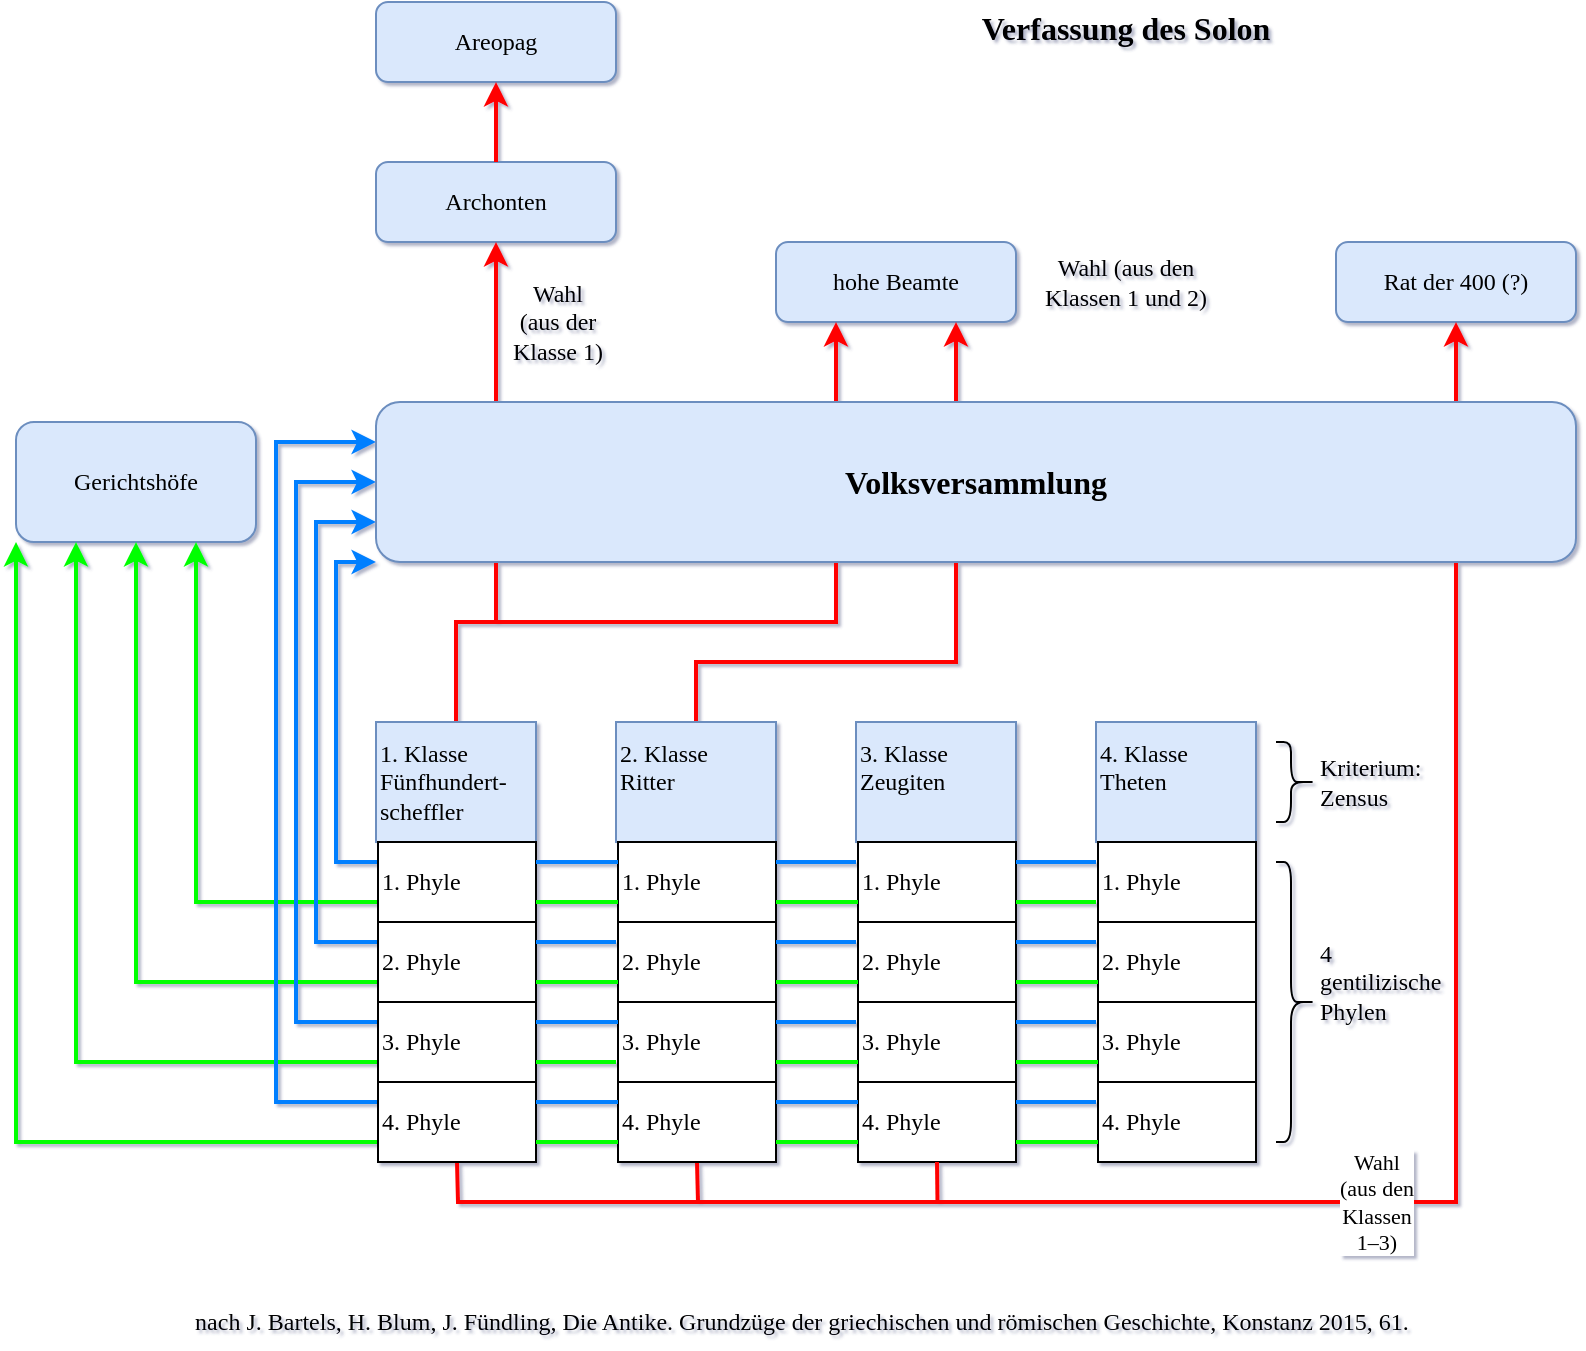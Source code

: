 <mxfile version="13.8.0" type="github">
  <diagram id="fYNWbl5dEz6fdRQuFGcw" name="Page-1">
    <mxGraphModel dx="786" dy="429" grid="1" gridSize="10" guides="1" tooltips="1" connect="1" arrows="1" fold="1" page="1" pageScale="1" pageWidth="827" pageHeight="1169" math="0" shadow="1" extFonts="cardo^https://fonts.googleapis.com/css?family=cardo">
      <root>
        <mxCell id="0" />
        <mxCell id="1" parent="0" />
        <mxCell id="aebSaCIA7CeMU3WzUP2l-11" value="Gerichtshöfe" style="rounded=1;whiteSpace=wrap;html=1;fontFamily=cardo;fillColor=#dae8fc;strokeColor=#6c8ebf;" parent="1" vertex="1">
          <mxGeometry x="20" y="250" width="120" height="60" as="geometry" />
        </mxCell>
        <mxCell id="aebSaCIA7CeMU3WzUP2l-12" value="Archonten" style="rounded=1;whiteSpace=wrap;html=1;fontFamily=cardo;fillColor=#dae8fc;strokeColor=#6c8ebf;" parent="1" vertex="1">
          <mxGeometry x="200" y="120" width="120" height="40" as="geometry" />
        </mxCell>
        <mxCell id="aebSaCIA7CeMU3WzUP2l-13" value="Areopag" style="rounded=1;whiteSpace=wrap;html=1;fontFamily=cardo;fillColor=#dae8fc;strokeColor=#6c8ebf;" parent="1" vertex="1">
          <mxGeometry x="200" y="40" width="120" height="40" as="geometry" />
        </mxCell>
        <mxCell id="aebSaCIA7CeMU3WzUP2l-14" value="" style="endArrow=classic;html=1;fontFamily=cardo;entryX=0.5;entryY=1;entryDx=0;entryDy=0;exitX=0.5;exitY=0;exitDx=0;exitDy=0;strokeWidth=2;strokeColor=#FF0000;" parent="1" source="aebSaCIA7CeMU3WzUP2l-12" target="aebSaCIA7CeMU3WzUP2l-13" edge="1">
          <mxGeometry width="50" height="50" relative="1" as="geometry">
            <mxPoint x="200" y="170" as="sourcePoint" />
            <mxPoint x="250" y="120" as="targetPoint" />
          </mxGeometry>
        </mxCell>
        <mxCell id="aebSaCIA7CeMU3WzUP2l-18" value="&lt;div&gt;Wahl&lt;/div&gt;&lt;div&gt;(aus der&lt;/div&gt;&lt;div&gt;Klasse 1)&lt;br&gt;&lt;/div&gt;" style="endArrow=classic;html=1;fontFamily=cardo;entryX=0.5;entryY=1;entryDx=0;entryDy=0;exitX=0.5;exitY=0;exitDx=0;exitDy=0;strokeColor=#FF0000;strokeWidth=2;rounded=0;" parent="1" source="aebSaCIA7CeMU3WzUP2l-31" target="aebSaCIA7CeMU3WzUP2l-12" edge="1">
          <mxGeometry width="50" height="50" relative="1" as="geometry">
            <mxPoint x="260" y="230" as="sourcePoint" />
            <mxPoint x="240" y="200" as="targetPoint" />
            <Array as="points">
              <mxPoint x="240" y="350" />
              <mxPoint x="260" y="350" />
            </Array>
          </mxGeometry>
        </mxCell>
        <mxCell id="aebSaCIA7CeMU3WzUP2l-20" value="&lt;div&gt;Wahl&lt;/div&gt;&lt;div&gt;(aus der Klasse 1)&lt;br&gt;&lt;/div&gt;" style="text;html=1;strokeColor=none;fillColor=none;align=center;verticalAlign=middle;whiteSpace=wrap;rounded=0;fontFamily=cardo;" parent="1" vertex="1">
          <mxGeometry x="261" y="190" width="60" height="20" as="geometry" />
        </mxCell>
        <mxCell id="aebSaCIA7CeMU3WzUP2l-23" value="hohe Beamte" style="rounded=1;whiteSpace=wrap;html=1;fontFamily=cardo;fillColor=#dae8fc;strokeColor=#6c8ebf;" parent="1" vertex="1">
          <mxGeometry x="400" y="160" width="120" height="40" as="geometry" />
        </mxCell>
        <mxCell id="aebSaCIA7CeMU3WzUP2l-24" value="&lt;div&gt;Wahl (aus den &lt;br&gt;&lt;/div&gt;&lt;div&gt;Klassen 1 und 2)&lt;br&gt;&lt;/div&gt;" style="text;html=1;strokeColor=none;fillColor=none;align=center;verticalAlign=middle;whiteSpace=wrap;rounded=0;fontFamily=cardo;" parent="1" vertex="1">
          <mxGeometry x="530" y="170" width="90" height="20" as="geometry" />
        </mxCell>
        <mxCell id="aebSaCIA7CeMU3WzUP2l-25" value="Rat der 400 (?)" style="rounded=1;whiteSpace=wrap;html=1;fontFamily=cardo;fillColor=#dae8fc;strokeColor=#6c8ebf;" parent="1" vertex="1">
          <mxGeometry x="680" y="160" width="120" height="40" as="geometry" />
        </mxCell>
        <mxCell id="aebSaCIA7CeMU3WzUP2l-66" style="edgeStyle=orthogonalEdgeStyle;rounded=0;orthogonalLoop=1;jettySize=auto;html=1;exitX=0.5;exitY=0;exitDx=0;exitDy=0;entryX=0.25;entryY=1;entryDx=0;entryDy=0;strokeColor=#FF0000;strokeWidth=2;fontFamily=cardo;" parent="1" source="aebSaCIA7CeMU3WzUP2l-31" target="aebSaCIA7CeMU3WzUP2l-23" edge="1">
          <mxGeometry relative="1" as="geometry">
            <Array as="points">
              <mxPoint x="240" y="350" />
              <mxPoint x="430" y="350" />
            </Array>
          </mxGeometry>
        </mxCell>
        <mxCell id="aebSaCIA7CeMU3WzUP2l-70" style="edgeStyle=orthogonalEdgeStyle;rounded=0;orthogonalLoop=1;jettySize=auto;html=1;exitX=0;exitY=0.75;exitDx=0;exitDy=0;entryX=0.75;entryY=1;entryDx=0;entryDy=0;strokeColor=#00FF00;strokeWidth=2;fontFamily=cardo;" parent="1" source="aebSaCIA7CeMU3WzUP2l-32" target="aebSaCIA7CeMU3WzUP2l-11" edge="1">
          <mxGeometry relative="1" as="geometry" />
        </mxCell>
        <mxCell id="aebSaCIA7CeMU3WzUP2l-71" style="edgeStyle=orthogonalEdgeStyle;rounded=0;orthogonalLoop=1;jettySize=auto;html=1;exitX=0;exitY=0.25;exitDx=0;exitDy=0;entryX=0;entryY=1;entryDx=0;entryDy=0;strokeColor=#007FFF;strokeWidth=2;fontFamily=cardo;" parent="1" source="aebSaCIA7CeMU3WzUP2l-32" target="aebSaCIA7CeMU3WzUP2l-10" edge="1">
          <mxGeometry relative="1" as="geometry">
            <Array as="points">
              <mxPoint x="180" y="470" />
              <mxPoint x="180" y="320" />
            </Array>
          </mxGeometry>
        </mxCell>
        <mxCell id="aebSaCIA7CeMU3WzUP2l-69" style="edgeStyle=orthogonalEdgeStyle;rounded=0;orthogonalLoop=1;jettySize=auto;html=1;exitX=0;exitY=0.75;exitDx=0;exitDy=0;entryX=0.5;entryY=1;entryDx=0;entryDy=0;strokeColor=#00FF00;strokeWidth=2;fontFamily=cardo;" parent="1" source="aebSaCIA7CeMU3WzUP2l-33" target="aebSaCIA7CeMU3WzUP2l-11" edge="1">
          <mxGeometry relative="1" as="geometry" />
        </mxCell>
        <mxCell id="aebSaCIA7CeMU3WzUP2l-72" style="edgeStyle=orthogonalEdgeStyle;rounded=0;orthogonalLoop=1;jettySize=auto;html=1;exitX=0;exitY=0.25;exitDx=0;exitDy=0;entryX=0;entryY=0.75;entryDx=0;entryDy=0;strokeColor=#007FFF;strokeWidth=2;fontFamily=cardo;" parent="1" source="aebSaCIA7CeMU3WzUP2l-33" target="aebSaCIA7CeMU3WzUP2l-10" edge="1">
          <mxGeometry relative="1" as="geometry">
            <Array as="points">
              <mxPoint x="170" y="510" />
              <mxPoint x="170" y="300" />
            </Array>
          </mxGeometry>
        </mxCell>
        <mxCell id="aebSaCIA7CeMU3WzUP2l-68" style="edgeStyle=orthogonalEdgeStyle;rounded=0;orthogonalLoop=1;jettySize=auto;html=1;exitX=0;exitY=0.75;exitDx=0;exitDy=0;entryX=0.25;entryY=1;entryDx=0;entryDy=0;strokeColor=#00FF00;strokeWidth=2;fontFamily=cardo;" parent="1" source="aebSaCIA7CeMU3WzUP2l-34" target="aebSaCIA7CeMU3WzUP2l-11" edge="1">
          <mxGeometry relative="1" as="geometry" />
        </mxCell>
        <mxCell id="aebSaCIA7CeMU3WzUP2l-73" style="edgeStyle=orthogonalEdgeStyle;rounded=0;orthogonalLoop=1;jettySize=auto;html=1;exitX=0;exitY=0.25;exitDx=0;exitDy=0;entryX=0;entryY=0.5;entryDx=0;entryDy=0;strokeColor=#007FFF;strokeWidth=2;fontFamily=cardo;" parent="1" source="aebSaCIA7CeMU3WzUP2l-34" target="aebSaCIA7CeMU3WzUP2l-10" edge="1">
          <mxGeometry relative="1" as="geometry">
            <Array as="points">
              <mxPoint x="160" y="550" />
              <mxPoint x="160" y="280" />
            </Array>
          </mxGeometry>
        </mxCell>
        <mxCell id="aebSaCIA7CeMU3WzUP2l-67" style="edgeStyle=orthogonalEdgeStyle;rounded=0;orthogonalLoop=1;jettySize=auto;html=1;exitX=0;exitY=0.75;exitDx=0;exitDy=0;entryX=0;entryY=1;entryDx=0;entryDy=0;strokeColor=#00FF00;strokeWidth=2;fontFamily=cardo;" parent="1" source="aebSaCIA7CeMU3WzUP2l-35" target="aebSaCIA7CeMU3WzUP2l-11" edge="1">
          <mxGeometry relative="1" as="geometry" />
        </mxCell>
        <mxCell id="aebSaCIA7CeMU3WzUP2l-74" style="edgeStyle=orthogonalEdgeStyle;rounded=0;orthogonalLoop=1;jettySize=auto;html=1;exitX=0;exitY=0.25;exitDx=0;exitDy=0;entryX=0;entryY=0.25;entryDx=0;entryDy=0;strokeColor=#007FFF;strokeWidth=2;fontFamily=cardo;" parent="1" source="aebSaCIA7CeMU3WzUP2l-35" target="aebSaCIA7CeMU3WzUP2l-10" edge="1">
          <mxGeometry relative="1" as="geometry">
            <Array as="points">
              <mxPoint x="150" y="590" />
              <mxPoint x="150" y="260" />
            </Array>
          </mxGeometry>
        </mxCell>
        <mxCell id="aebSaCIA7CeMU3WzUP2l-65" style="edgeStyle=orthogonalEdgeStyle;rounded=0;orthogonalLoop=1;jettySize=auto;html=1;exitX=0.5;exitY=0;exitDx=0;exitDy=0;entryX=0.75;entryY=1;entryDx=0;entryDy=0;strokeColor=#FF0000;strokeWidth=2;fontFamily=cardo;" parent="1" source="aebSaCIA7CeMU3WzUP2l-36" target="aebSaCIA7CeMU3WzUP2l-23" edge="1">
          <mxGeometry relative="1" as="geometry">
            <Array as="points">
              <mxPoint x="360" y="370" />
              <mxPoint x="490" y="370" />
            </Array>
          </mxGeometry>
        </mxCell>
        <mxCell id="aebSaCIA7CeMU3WzUP2l-51" value="&lt;div&gt;Wahl&lt;/div&gt;&lt;div&gt;(aus den &lt;br&gt;&lt;/div&gt;&lt;div&gt;Klassen&lt;/div&gt;&lt;div&gt;1–3)&lt;br&gt;&lt;/div&gt;" style="endArrow=classic;html=1;fontFamily=cardo;exitX=0.5;exitY=1;exitDx=0;exitDy=0;entryX=0.5;entryY=1;entryDx=0;entryDy=0;strokeColor=#FF0000;strokeWidth=2;rounded=0;" parent="1" source="aebSaCIA7CeMU3WzUP2l-35" target="aebSaCIA7CeMU3WzUP2l-25" edge="1">
          <mxGeometry width="50" height="50" relative="1" as="geometry">
            <mxPoint x="40" y="690" as="sourcePoint" />
            <mxPoint x="90" y="640" as="targetPoint" />
            <Array as="points">
              <mxPoint x="241" y="640" />
              <mxPoint x="740" y="640" />
            </Array>
          </mxGeometry>
        </mxCell>
        <mxCell id="aebSaCIA7CeMU3WzUP2l-53" value="" style="endArrow=none;html=1;fontFamily=cardo;entryX=0.5;entryY=1;entryDx=0;entryDy=0;strokeWidth=2;strokeColor=#FF0000;" parent="1" target="aebSaCIA7CeMU3WzUP2l-40" edge="1">
          <mxGeometry width="50" height="50" relative="1" as="geometry">
            <mxPoint x="361" y="640" as="sourcePoint" />
            <mxPoint x="150" y="670" as="targetPoint" />
          </mxGeometry>
        </mxCell>
        <mxCell id="aebSaCIA7CeMU3WzUP2l-54" value="" style="shape=curlyBracket;whiteSpace=wrap;html=1;rounded=1;fontFamily=cardo;size=0.625;rotation=-180;" parent="1" vertex="1">
          <mxGeometry x="650" y="470" width="20" height="140" as="geometry" />
        </mxCell>
        <mxCell id="aebSaCIA7CeMU3WzUP2l-55" value="&lt;div align=&quot;left&quot;&gt;4&lt;/div&gt;&lt;div align=&quot;left&quot;&gt;gentilizische Phylen&lt;br&gt;&lt;/div&gt;" style="text;html=1;strokeColor=none;fillColor=none;align=left;verticalAlign=middle;whiteSpace=wrap;rounded=0;fontFamily=cardo;" parent="1" vertex="1">
          <mxGeometry x="670" y="490" width="40" height="80" as="geometry" />
        </mxCell>
        <mxCell id="aebSaCIA7CeMU3WzUP2l-56" value="" style="shape=curlyBracket;whiteSpace=wrap;html=1;rounded=1;fontFamily=cardo;size=0.625;rotation=-180;" parent="1" vertex="1">
          <mxGeometry x="650" y="410" width="20" height="40" as="geometry" />
        </mxCell>
        <mxCell id="aebSaCIA7CeMU3WzUP2l-59" value="&lt;div&gt;Kriterium:&lt;/div&gt;&lt;div&gt;Zensus&lt;br&gt;&lt;/div&gt;" style="text;html=1;strokeColor=none;fillColor=none;align=left;verticalAlign=middle;whiteSpace=wrap;rounded=0;fontFamily=cardo;" parent="1" vertex="1">
          <mxGeometry x="670" y="420" width="40" height="20" as="geometry" />
        </mxCell>
        <mxCell id="aebSaCIA7CeMU3WzUP2l-10" value="&lt;font style=&quot;font-size: 16px&quot;&gt;&lt;b&gt;Volksversammlung&lt;/b&gt;&lt;/font&gt;" style="rounded=1;whiteSpace=wrap;html=1;fontFamily=cardo;fillColor=#dae8fc;strokeColor=#6c8ebf;" parent="1" vertex="1">
          <mxGeometry x="200" y="240" width="600" height="80" as="geometry" />
        </mxCell>
        <mxCell id="aebSaCIA7CeMU3WzUP2l-75" value="" style="group" parent="1" vertex="1" connectable="0">
          <mxGeometry x="560" y="400" width="80" height="220" as="geometry" />
        </mxCell>
        <mxCell id="aebSaCIA7CeMU3WzUP2l-46" value="&lt;div&gt;4. Klasse&lt;/div&gt;&lt;div&gt;Theten&lt;br&gt;&lt;/div&gt;&lt;div&gt;&lt;br&gt;&lt;/div&gt;" style="rounded=0;whiteSpace=wrap;html=1;fontFamily=cardo;align=left;fillColor=#dae8fc;strokeColor=#6c8ebf;" parent="aebSaCIA7CeMU3WzUP2l-75" vertex="1">
          <mxGeometry width="80" height="60" as="geometry" />
        </mxCell>
        <mxCell id="aebSaCIA7CeMU3WzUP2l-47" value="1. Phyle" style="rounded=0;whiteSpace=wrap;html=1;fontFamily=cardo;align=left;" parent="aebSaCIA7CeMU3WzUP2l-75" vertex="1">
          <mxGeometry x="1" y="60" width="79" height="40" as="geometry" />
        </mxCell>
        <mxCell id="aebSaCIA7CeMU3WzUP2l-48" value="2. Phyle" style="rounded=0;whiteSpace=wrap;html=1;fontFamily=cardo;align=left;" parent="aebSaCIA7CeMU3WzUP2l-75" vertex="1">
          <mxGeometry x="1" y="100" width="79" height="40" as="geometry" />
        </mxCell>
        <mxCell id="aebSaCIA7CeMU3WzUP2l-49" value="3. Phyle" style="rounded=0;whiteSpace=wrap;html=1;fontFamily=cardo;align=left;" parent="aebSaCIA7CeMU3WzUP2l-75" vertex="1">
          <mxGeometry x="1" y="140" width="79" height="40" as="geometry" />
        </mxCell>
        <mxCell id="aebSaCIA7CeMU3WzUP2l-50" value="4. Phyle" style="rounded=0;whiteSpace=wrap;html=1;fontFamily=cardo;align=left;" parent="aebSaCIA7CeMU3WzUP2l-75" vertex="1">
          <mxGeometry x="1" y="180" width="79" height="40" as="geometry" />
        </mxCell>
        <mxCell id="aebSaCIA7CeMU3WzUP2l-76" value="" style="group" parent="1" vertex="1" connectable="0">
          <mxGeometry x="440" y="400" width="80" height="220" as="geometry" />
        </mxCell>
        <mxCell id="aebSaCIA7CeMU3WzUP2l-41" value="3. Klasse&lt;div&gt;Zeugiten&lt;br&gt;&lt;/div&gt;&lt;div&gt;&lt;br&gt;&lt;/div&gt;" style="rounded=0;whiteSpace=wrap;html=1;fontFamily=cardo;align=left;fillColor=#dae8fc;strokeColor=#6c8ebf;" parent="aebSaCIA7CeMU3WzUP2l-76" vertex="1">
          <mxGeometry width="80" height="60" as="geometry" />
        </mxCell>
        <mxCell id="aebSaCIA7CeMU3WzUP2l-42" value="1. Phyle" style="rounded=0;whiteSpace=wrap;html=1;fontFamily=cardo;align=left;" parent="aebSaCIA7CeMU3WzUP2l-76" vertex="1">
          <mxGeometry x="1" y="60" width="79" height="40" as="geometry" />
        </mxCell>
        <mxCell id="aebSaCIA7CeMU3WzUP2l-43" value="2. Phyle" style="rounded=0;whiteSpace=wrap;html=1;fontFamily=cardo;align=left;" parent="aebSaCIA7CeMU3WzUP2l-76" vertex="1">
          <mxGeometry x="1" y="100" width="79" height="40" as="geometry" />
        </mxCell>
        <mxCell id="aebSaCIA7CeMU3WzUP2l-44" value="3. Phyle" style="rounded=0;whiteSpace=wrap;html=1;fontFamily=cardo;align=left;" parent="aebSaCIA7CeMU3WzUP2l-76" vertex="1">
          <mxGeometry x="1" y="140" width="79" height="40" as="geometry" />
        </mxCell>
        <mxCell id="aebSaCIA7CeMU3WzUP2l-45" value="4. Phyle" style="rounded=0;whiteSpace=wrap;html=1;fontFamily=cardo;align=left;" parent="aebSaCIA7CeMU3WzUP2l-76" vertex="1">
          <mxGeometry x="1" y="180" width="79" height="40" as="geometry" />
        </mxCell>
        <mxCell id="aebSaCIA7CeMU3WzUP2l-77" value="" style="group" parent="1" vertex="1" connectable="0">
          <mxGeometry x="320" y="400" width="80" height="220" as="geometry" />
        </mxCell>
        <mxCell id="aebSaCIA7CeMU3WzUP2l-36" value="&lt;div&gt;2. Klasse&lt;/div&gt;&lt;div&gt;Ritter&lt;br&gt;&lt;/div&gt;&lt;div&gt;&lt;br&gt;&lt;/div&gt;" style="rounded=0;whiteSpace=wrap;html=1;fontFamily=cardo;align=left;fillColor=#dae8fc;strokeColor=#6c8ebf;" parent="aebSaCIA7CeMU3WzUP2l-77" vertex="1">
          <mxGeometry width="80" height="60" as="geometry" />
        </mxCell>
        <mxCell id="aebSaCIA7CeMU3WzUP2l-37" value="1. Phyle" style="rounded=0;whiteSpace=wrap;html=1;fontFamily=cardo;align=left;" parent="aebSaCIA7CeMU3WzUP2l-77" vertex="1">
          <mxGeometry x="1" y="60" width="79" height="40" as="geometry" />
        </mxCell>
        <mxCell id="aebSaCIA7CeMU3WzUP2l-38" value="2. Phyle" style="rounded=0;whiteSpace=wrap;html=1;fontFamily=cardo;align=left;" parent="aebSaCIA7CeMU3WzUP2l-77" vertex="1">
          <mxGeometry x="1" y="100" width="79" height="40" as="geometry" />
        </mxCell>
        <mxCell id="aebSaCIA7CeMU3WzUP2l-39" value="3. Phyle" style="rounded=0;whiteSpace=wrap;html=1;fontFamily=cardo;align=left;" parent="aebSaCIA7CeMU3WzUP2l-77" vertex="1">
          <mxGeometry x="1" y="140" width="79" height="40" as="geometry" />
        </mxCell>
        <mxCell id="aebSaCIA7CeMU3WzUP2l-40" value="4. Phyle" style="rounded=0;whiteSpace=wrap;html=1;fontFamily=cardo;align=left;" parent="aebSaCIA7CeMU3WzUP2l-77" vertex="1">
          <mxGeometry x="1" y="180" width="79" height="40" as="geometry" />
        </mxCell>
        <mxCell id="aebSaCIA7CeMU3WzUP2l-78" value="" style="group" parent="1" vertex="1" connectable="0">
          <mxGeometry x="200" y="400" width="80" height="220" as="geometry" />
        </mxCell>
        <mxCell id="aebSaCIA7CeMU3WzUP2l-31" value="&lt;div align=&quot;left&quot;&gt;1. Klasse&lt;/div&gt;&lt;div align=&quot;left&quot;&gt;Fünfhundert-&lt;/div&gt;&lt;div align=&quot;left&quot;&gt;scheffler&lt;br&gt;&lt;/div&gt;" style="rounded=0;whiteSpace=wrap;html=1;fontFamily=cardo;align=left;fillColor=#dae8fc;strokeColor=#6c8ebf;" parent="aebSaCIA7CeMU3WzUP2l-78" vertex="1">
          <mxGeometry width="80" height="60" as="geometry" />
        </mxCell>
        <mxCell id="aebSaCIA7CeMU3WzUP2l-32" value="1. Phyle" style="rounded=0;whiteSpace=wrap;html=1;fontFamily=cardo;align=left;" parent="aebSaCIA7CeMU3WzUP2l-78" vertex="1">
          <mxGeometry x="1" y="60" width="79" height="40" as="geometry" />
        </mxCell>
        <mxCell id="aebSaCIA7CeMU3WzUP2l-33" value="2. Phyle" style="rounded=0;whiteSpace=wrap;html=1;fontFamily=cardo;align=left;" parent="aebSaCIA7CeMU3WzUP2l-78" vertex="1">
          <mxGeometry x="1" y="100" width="79" height="40" as="geometry" />
        </mxCell>
        <mxCell id="aebSaCIA7CeMU3WzUP2l-34" value="3. Phyle" style="rounded=0;whiteSpace=wrap;html=1;fontFamily=cardo;align=left;" parent="aebSaCIA7CeMU3WzUP2l-78" vertex="1">
          <mxGeometry x="1" y="140" width="79" height="40" as="geometry" />
        </mxCell>
        <mxCell id="aebSaCIA7CeMU3WzUP2l-35" value="4. Phyle" style="rounded=0;whiteSpace=wrap;html=1;fontFamily=cardo;align=left;" parent="aebSaCIA7CeMU3WzUP2l-78" vertex="1">
          <mxGeometry x="1" y="180" width="79" height="40" as="geometry" />
        </mxCell>
        <mxCell id="aebSaCIA7CeMU3WzUP2l-79" value="&lt;div&gt;nach J. Bartels, H. Blum, J. Fündling, Die Antike. Grundzüge der griechischen und römischen Geschichte, Konstanz 2015, 61.&lt;/div&gt;" style="text;html=1;strokeColor=none;fillColor=none;align=center;verticalAlign=middle;whiteSpace=wrap;rounded=0;fontFamily=cardo;" parent="1" vertex="1">
          <mxGeometry x="28.33" y="690" width="770" height="20" as="geometry" />
        </mxCell>
        <mxCell id="aebSaCIA7CeMU3WzUP2l-80" value="&lt;b&gt;&lt;font style=&quot;font-size: 16px&quot;&gt;Verfassung des Solon&lt;br&gt;&lt;/font&gt;&lt;/b&gt;" style="text;html=1;strokeColor=none;fillColor=none;align=center;verticalAlign=middle;whiteSpace=wrap;rounded=0;fontFamily=cardo;" parent="1" vertex="1">
          <mxGeometry x="350" y="43.33" width="450" height="20" as="geometry" />
        </mxCell>
        <mxCell id="aebSaCIA7CeMU3WzUP2l-81" style="edgeStyle=orthogonalEdgeStyle;rounded=0;orthogonalLoop=1;jettySize=auto;html=1;exitX=0.5;exitY=1;exitDx=0;exitDy=0;strokeColor=#FF0000;strokeWidth=2;fontFamily=cardo;endArrow=none;endFill=0;" parent="1" source="aebSaCIA7CeMU3WzUP2l-45" edge="1">
          <mxGeometry relative="1" as="geometry">
            <mxPoint x="480.759" y="640.31" as="targetPoint" />
          </mxGeometry>
        </mxCell>
        <mxCell id="iyxqNzNV1ClwBNrqzEGr-1" value="" style="endArrow=none;html=1;fillColor=#dae8fc;exitX=1;exitY=0.25;exitDx=0;exitDy=0;entryX=0;entryY=0.25;entryDx=0;entryDy=0;strokeColor=#007fff;strokeWidth=2;" edge="1" parent="1" source="aebSaCIA7CeMU3WzUP2l-32" target="aebSaCIA7CeMU3WzUP2l-37">
          <mxGeometry width="50" height="50" relative="1" as="geometry">
            <mxPoint x="370" y="490" as="sourcePoint" />
            <mxPoint x="420" y="440" as="targetPoint" />
          </mxGeometry>
        </mxCell>
        <mxCell id="iyxqNzNV1ClwBNrqzEGr-2" value="" style="endArrow=none;html=1;fillColor=#dae8fc;strokeColor=#007fff;strokeWidth=2;" edge="1" parent="1">
          <mxGeometry width="50" height="50" relative="1" as="geometry">
            <mxPoint x="440" y="470" as="sourcePoint" />
            <mxPoint x="400" y="470" as="targetPoint" />
          </mxGeometry>
        </mxCell>
        <mxCell id="iyxqNzNV1ClwBNrqzEGr-3" value="" style="endArrow=none;html=1;fillColor=#dae8fc;exitX=1;exitY=0.25;exitDx=0;exitDy=0;strokeColor=#007fff;strokeWidth=2;" edge="1" parent="1" source="aebSaCIA7CeMU3WzUP2l-42">
          <mxGeometry width="50" height="50" relative="1" as="geometry">
            <mxPoint x="300" y="490" as="sourcePoint" />
            <mxPoint x="560" y="470" as="targetPoint" />
          </mxGeometry>
        </mxCell>
        <mxCell id="iyxqNzNV1ClwBNrqzEGr-4" value="" style="endArrow=none;html=1;fillColor=#dae8fc;exitX=1;exitY=0.25;exitDx=0;exitDy=0;strokeColor=#007fff;strokeWidth=2;" edge="1" parent="1" source="aebSaCIA7CeMU3WzUP2l-33">
          <mxGeometry width="50" height="50" relative="1" as="geometry">
            <mxPoint x="310" y="500" as="sourcePoint" />
            <mxPoint x="320" y="510" as="targetPoint" />
          </mxGeometry>
        </mxCell>
        <mxCell id="iyxqNzNV1ClwBNrqzEGr-5" value="" style="endArrow=none;html=1;fillColor=#dae8fc;strokeColor=#007fff;strokeWidth=2;" edge="1" parent="1">
          <mxGeometry width="50" height="50" relative="1" as="geometry">
            <mxPoint x="400" y="510" as="sourcePoint" />
            <mxPoint x="440" y="510" as="targetPoint" />
          </mxGeometry>
        </mxCell>
        <mxCell id="iyxqNzNV1ClwBNrqzEGr-6" value="" style="endArrow=none;html=1;fillColor=#dae8fc;strokeColor=#007fff;strokeWidth=2;" edge="1" parent="1">
          <mxGeometry width="50" height="50" relative="1" as="geometry">
            <mxPoint x="520" y="510" as="sourcePoint" />
            <mxPoint x="560" y="510" as="targetPoint" />
          </mxGeometry>
        </mxCell>
        <mxCell id="iyxqNzNV1ClwBNrqzEGr-7" value="" style="endArrow=none;html=1;fillColor=#dae8fc;strokeColor=#007fff;strokeWidth=2;" edge="1" parent="1">
          <mxGeometry width="50" height="50" relative="1" as="geometry">
            <mxPoint x="520" y="550" as="sourcePoint" />
            <mxPoint x="560" y="550" as="targetPoint" />
          </mxGeometry>
        </mxCell>
        <mxCell id="iyxqNzNV1ClwBNrqzEGr-8" value="" style="endArrow=none;html=1;fillColor=#dae8fc;exitX=1;exitY=0.25;exitDx=0;exitDy=0;strokeColor=#007fff;strokeWidth=2;" edge="1" parent="1" source="aebSaCIA7CeMU3WzUP2l-45">
          <mxGeometry width="50" height="50" relative="1" as="geometry">
            <mxPoint x="350" y="540" as="sourcePoint" />
            <mxPoint x="560" y="590" as="targetPoint" />
          </mxGeometry>
        </mxCell>
        <mxCell id="iyxqNzNV1ClwBNrqzEGr-9" value="" style="endArrow=none;html=1;fillColor=#dae8fc;strokeColor=#007fff;strokeWidth=2;" edge="1" parent="1">
          <mxGeometry width="50" height="50" relative="1" as="geometry">
            <mxPoint x="400" y="550" as="sourcePoint" />
            <mxPoint x="440" y="550" as="targetPoint" />
          </mxGeometry>
        </mxCell>
        <mxCell id="iyxqNzNV1ClwBNrqzEGr-10" value="" style="endArrow=none;html=1;fillColor=#dae8fc;exitX=1;exitY=0.25;exitDx=0;exitDy=0;strokeColor=#007fff;strokeWidth=2;" edge="1" parent="1" source="aebSaCIA7CeMU3WzUP2l-40">
          <mxGeometry width="50" height="50" relative="1" as="geometry">
            <mxPoint x="370" y="560" as="sourcePoint" />
            <mxPoint x="440" y="590" as="targetPoint" />
          </mxGeometry>
        </mxCell>
        <mxCell id="iyxqNzNV1ClwBNrqzEGr-11" value="" style="endArrow=none;html=1;fillColor=#dae8fc;exitX=1;exitY=0.25;exitDx=0;exitDy=0;entryX=0;entryY=0.25;entryDx=0;entryDy=0;strokeColor=#007fff;strokeWidth=2;" edge="1" parent="1" source="aebSaCIA7CeMU3WzUP2l-35" target="aebSaCIA7CeMU3WzUP2l-40">
          <mxGeometry width="50" height="50" relative="1" as="geometry">
            <mxPoint x="380" y="570" as="sourcePoint" />
            <mxPoint x="421" y="570" as="targetPoint" />
          </mxGeometry>
        </mxCell>
        <mxCell id="iyxqNzNV1ClwBNrqzEGr-12" value="" style="endArrow=none;html=1;fillColor=#dae8fc;exitX=1;exitY=0.25;exitDx=0;exitDy=0;entryX=0;entryY=0.25;entryDx=0;entryDy=0;strokeColor=#007fff;strokeWidth=2;" edge="1" parent="1" source="aebSaCIA7CeMU3WzUP2l-34" target="aebSaCIA7CeMU3WzUP2l-39">
          <mxGeometry width="50" height="50" relative="1" as="geometry">
            <mxPoint x="390" y="580" as="sourcePoint" />
            <mxPoint x="431" y="580" as="targetPoint" />
          </mxGeometry>
        </mxCell>
        <mxCell id="iyxqNzNV1ClwBNrqzEGr-13" value="" style="endArrow=none;html=1;fillColor=#dae8fc;exitX=1;exitY=0.25;exitDx=0;exitDy=0;entryX=0;entryY=0.25;entryDx=0;entryDy=0;strokeColor=#007fff;strokeWidth=2;" edge="1" parent="1">
          <mxGeometry width="50" height="50" relative="1" as="geometry">
            <mxPoint x="400" y="590" as="sourcePoint" />
            <mxPoint x="441" y="590" as="targetPoint" />
          </mxGeometry>
        </mxCell>
        <mxCell id="iyxqNzNV1ClwBNrqzEGr-14" value="" style="endArrow=none;html=1;fillColor=#dae8fc;entryX=0;entryY=0.75;entryDx=0;entryDy=0;strokeWidth=2;strokeColor=#00ff00;rounded=0;" edge="1" parent="1" target="aebSaCIA7CeMU3WzUP2l-50">
          <mxGeometry width="50" height="50" relative="1" as="geometry">
            <mxPoint x="520" y="610" as="sourcePoint" />
            <mxPoint x="451" y="600" as="targetPoint" />
          </mxGeometry>
        </mxCell>
        <mxCell id="iyxqNzNV1ClwBNrqzEGr-19" value="" style="endArrow=none;html=1;fillColor=#dae8fc;entryX=0;entryY=0.75;entryDx=0;entryDy=0;strokeWidth=2;strokeColor=#00ff00;rounded=0;exitX=1;exitY=0.75;exitDx=0;exitDy=0;" edge="1" parent="1" source="aebSaCIA7CeMU3WzUP2l-44" target="aebSaCIA7CeMU3WzUP2l-49">
          <mxGeometry width="50" height="50" relative="1" as="geometry">
            <mxPoint x="530" y="620" as="sourcePoint" />
            <mxPoint x="571" y="620" as="targetPoint" />
          </mxGeometry>
        </mxCell>
        <mxCell id="iyxqNzNV1ClwBNrqzEGr-20" value="" style="endArrow=none;html=1;fillColor=#dae8fc;entryX=0;entryY=0.75;entryDx=0;entryDy=0;strokeWidth=2;strokeColor=#00ff00;rounded=0;exitX=1;exitY=0.75;exitDx=0;exitDy=0;" edge="1" parent="1" source="aebSaCIA7CeMU3WzUP2l-43" target="aebSaCIA7CeMU3WzUP2l-48">
          <mxGeometry width="50" height="50" relative="1" as="geometry">
            <mxPoint x="530" y="530" as="sourcePoint" />
            <mxPoint x="581" y="630" as="targetPoint" />
          </mxGeometry>
        </mxCell>
        <mxCell id="iyxqNzNV1ClwBNrqzEGr-21" value="" style="endArrow=none;html=1;fillColor=#dae8fc;strokeWidth=2;strokeColor=#00ff00;rounded=0;exitX=1;exitY=0.75;exitDx=0;exitDy=0;" edge="1" parent="1" source="aebSaCIA7CeMU3WzUP2l-42">
          <mxGeometry width="50" height="50" relative="1" as="geometry">
            <mxPoint x="550" y="640" as="sourcePoint" />
            <mxPoint x="560" y="490" as="targetPoint" />
          </mxGeometry>
        </mxCell>
        <mxCell id="iyxqNzNV1ClwBNrqzEGr-22" value="" style="endArrow=none;html=1;fillColor=#dae8fc;entryX=0;entryY=0.75;entryDx=0;entryDy=0;strokeWidth=2;strokeColor=#00ff00;rounded=0;exitX=1;exitY=0.75;exitDx=0;exitDy=0;" edge="1" parent="1" source="aebSaCIA7CeMU3WzUP2l-37" target="aebSaCIA7CeMU3WzUP2l-42">
          <mxGeometry width="50" height="50" relative="1" as="geometry">
            <mxPoint x="560" y="650" as="sourcePoint" />
            <mxPoint x="601" y="650" as="targetPoint" />
          </mxGeometry>
        </mxCell>
        <mxCell id="iyxqNzNV1ClwBNrqzEGr-23" value="" style="endArrow=none;html=1;fillColor=#dae8fc;entryX=0;entryY=0.75;entryDx=0;entryDy=0;strokeWidth=2;strokeColor=#00ff00;rounded=0;exitX=1;exitY=0.75;exitDx=0;exitDy=0;" edge="1" parent="1" source="aebSaCIA7CeMU3WzUP2l-32" target="aebSaCIA7CeMU3WzUP2l-37">
          <mxGeometry width="50" height="50" relative="1" as="geometry">
            <mxPoint x="570" y="660" as="sourcePoint" />
            <mxPoint x="611" y="660" as="targetPoint" />
          </mxGeometry>
        </mxCell>
        <mxCell id="iyxqNzNV1ClwBNrqzEGr-24" value="" style="endArrow=none;html=1;fillColor=#dae8fc;entryX=0;entryY=0.75;entryDx=0;entryDy=0;strokeWidth=2;strokeColor=#00ff00;rounded=0;exitX=1;exitY=0.75;exitDx=0;exitDy=0;" edge="1" parent="1" source="aebSaCIA7CeMU3WzUP2l-38" target="aebSaCIA7CeMU3WzUP2l-43">
          <mxGeometry width="50" height="50" relative="1" as="geometry">
            <mxPoint x="580" y="670" as="sourcePoint" />
            <mxPoint x="621" y="670" as="targetPoint" />
          </mxGeometry>
        </mxCell>
        <mxCell id="iyxqNzNV1ClwBNrqzEGr-25" value="" style="endArrow=none;html=1;fillColor=#dae8fc;entryX=0;entryY=0.75;entryDx=0;entryDy=0;strokeWidth=2;strokeColor=#00ff00;rounded=0;exitX=1;exitY=0.75;exitDx=0;exitDy=0;" edge="1" parent="1" source="aebSaCIA7CeMU3WzUP2l-33" target="aebSaCIA7CeMU3WzUP2l-38">
          <mxGeometry width="50" height="50" relative="1" as="geometry">
            <mxPoint x="590" y="680" as="sourcePoint" />
            <mxPoint x="631" y="680" as="targetPoint" />
          </mxGeometry>
        </mxCell>
        <mxCell id="iyxqNzNV1ClwBNrqzEGr-26" value="" style="endArrow=none;html=1;fillColor=#dae8fc;entryX=0;entryY=0.75;entryDx=0;entryDy=0;strokeWidth=2;strokeColor=#00ff00;rounded=0;exitX=1;exitY=0.75;exitDx=0;exitDy=0;" edge="1" parent="1" source="aebSaCIA7CeMU3WzUP2l-39" target="aebSaCIA7CeMU3WzUP2l-44">
          <mxGeometry width="50" height="50" relative="1" as="geometry">
            <mxPoint x="600" y="690" as="sourcePoint" />
            <mxPoint x="641" y="690" as="targetPoint" />
          </mxGeometry>
        </mxCell>
        <mxCell id="iyxqNzNV1ClwBNrqzEGr-27" value="" style="endArrow=none;html=1;fillColor=#dae8fc;strokeWidth=2;strokeColor=#00ff00;rounded=0;exitX=1;exitY=0.75;exitDx=0;exitDy=0;" edge="1" parent="1" source="aebSaCIA7CeMU3WzUP2l-34">
          <mxGeometry width="50" height="50" relative="1" as="geometry">
            <mxPoint x="610" y="700" as="sourcePoint" />
            <mxPoint x="320" y="570" as="targetPoint" />
          </mxGeometry>
        </mxCell>
        <mxCell id="iyxqNzNV1ClwBNrqzEGr-28" value="" style="endArrow=none;html=1;fillColor=#dae8fc;entryX=1;entryY=0.75;entryDx=0;entryDy=0;strokeWidth=2;strokeColor=#00ff00;rounded=0;exitX=0;exitY=0.75;exitDx=0;exitDy=0;" edge="1" parent="1" source="aebSaCIA7CeMU3WzUP2l-45" target="aebSaCIA7CeMU3WzUP2l-40">
          <mxGeometry width="50" height="50" relative="1" as="geometry">
            <mxPoint x="620" y="710" as="sourcePoint" />
            <mxPoint x="661" y="710" as="targetPoint" />
          </mxGeometry>
        </mxCell>
        <mxCell id="iyxqNzNV1ClwBNrqzEGr-29" value="" style="endArrow=none;html=1;fillColor=#dae8fc;entryX=0;entryY=0.75;entryDx=0;entryDy=0;strokeWidth=2;strokeColor=#00ff00;rounded=0;exitX=1;exitY=0.75;exitDx=0;exitDy=0;" edge="1" parent="1" source="aebSaCIA7CeMU3WzUP2l-35" target="aebSaCIA7CeMU3WzUP2l-40">
          <mxGeometry width="50" height="50" relative="1" as="geometry">
            <mxPoint x="630" y="720" as="sourcePoint" />
            <mxPoint x="671" y="720" as="targetPoint" />
          </mxGeometry>
        </mxCell>
      </root>
    </mxGraphModel>
  </diagram>
</mxfile>
